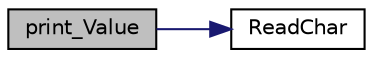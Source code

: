 digraph "print_Value"
{
  edge [fontname="Helvetica",fontsize="10",labelfontname="Helvetica",labelfontsize="10"];
  node [fontname="Helvetica",fontsize="10",shape=record];
  rankdir="LR";
  Node2 [label="print_Value",height=0.2,width=0.4,color="black", fillcolor="grey75", style="filled", fontcolor="black"];
  Node2 -> Node3 [color="midnightblue",fontsize="10",style="solid",fontname="Helvetica"];
  Node3 [label="ReadChar",height=0.2,width=0.4,color="black", fillcolor="white", style="filled",URL="$main_8c.html#a13bdb5d5f31f58192ba5223d4d17d15f"];
}

